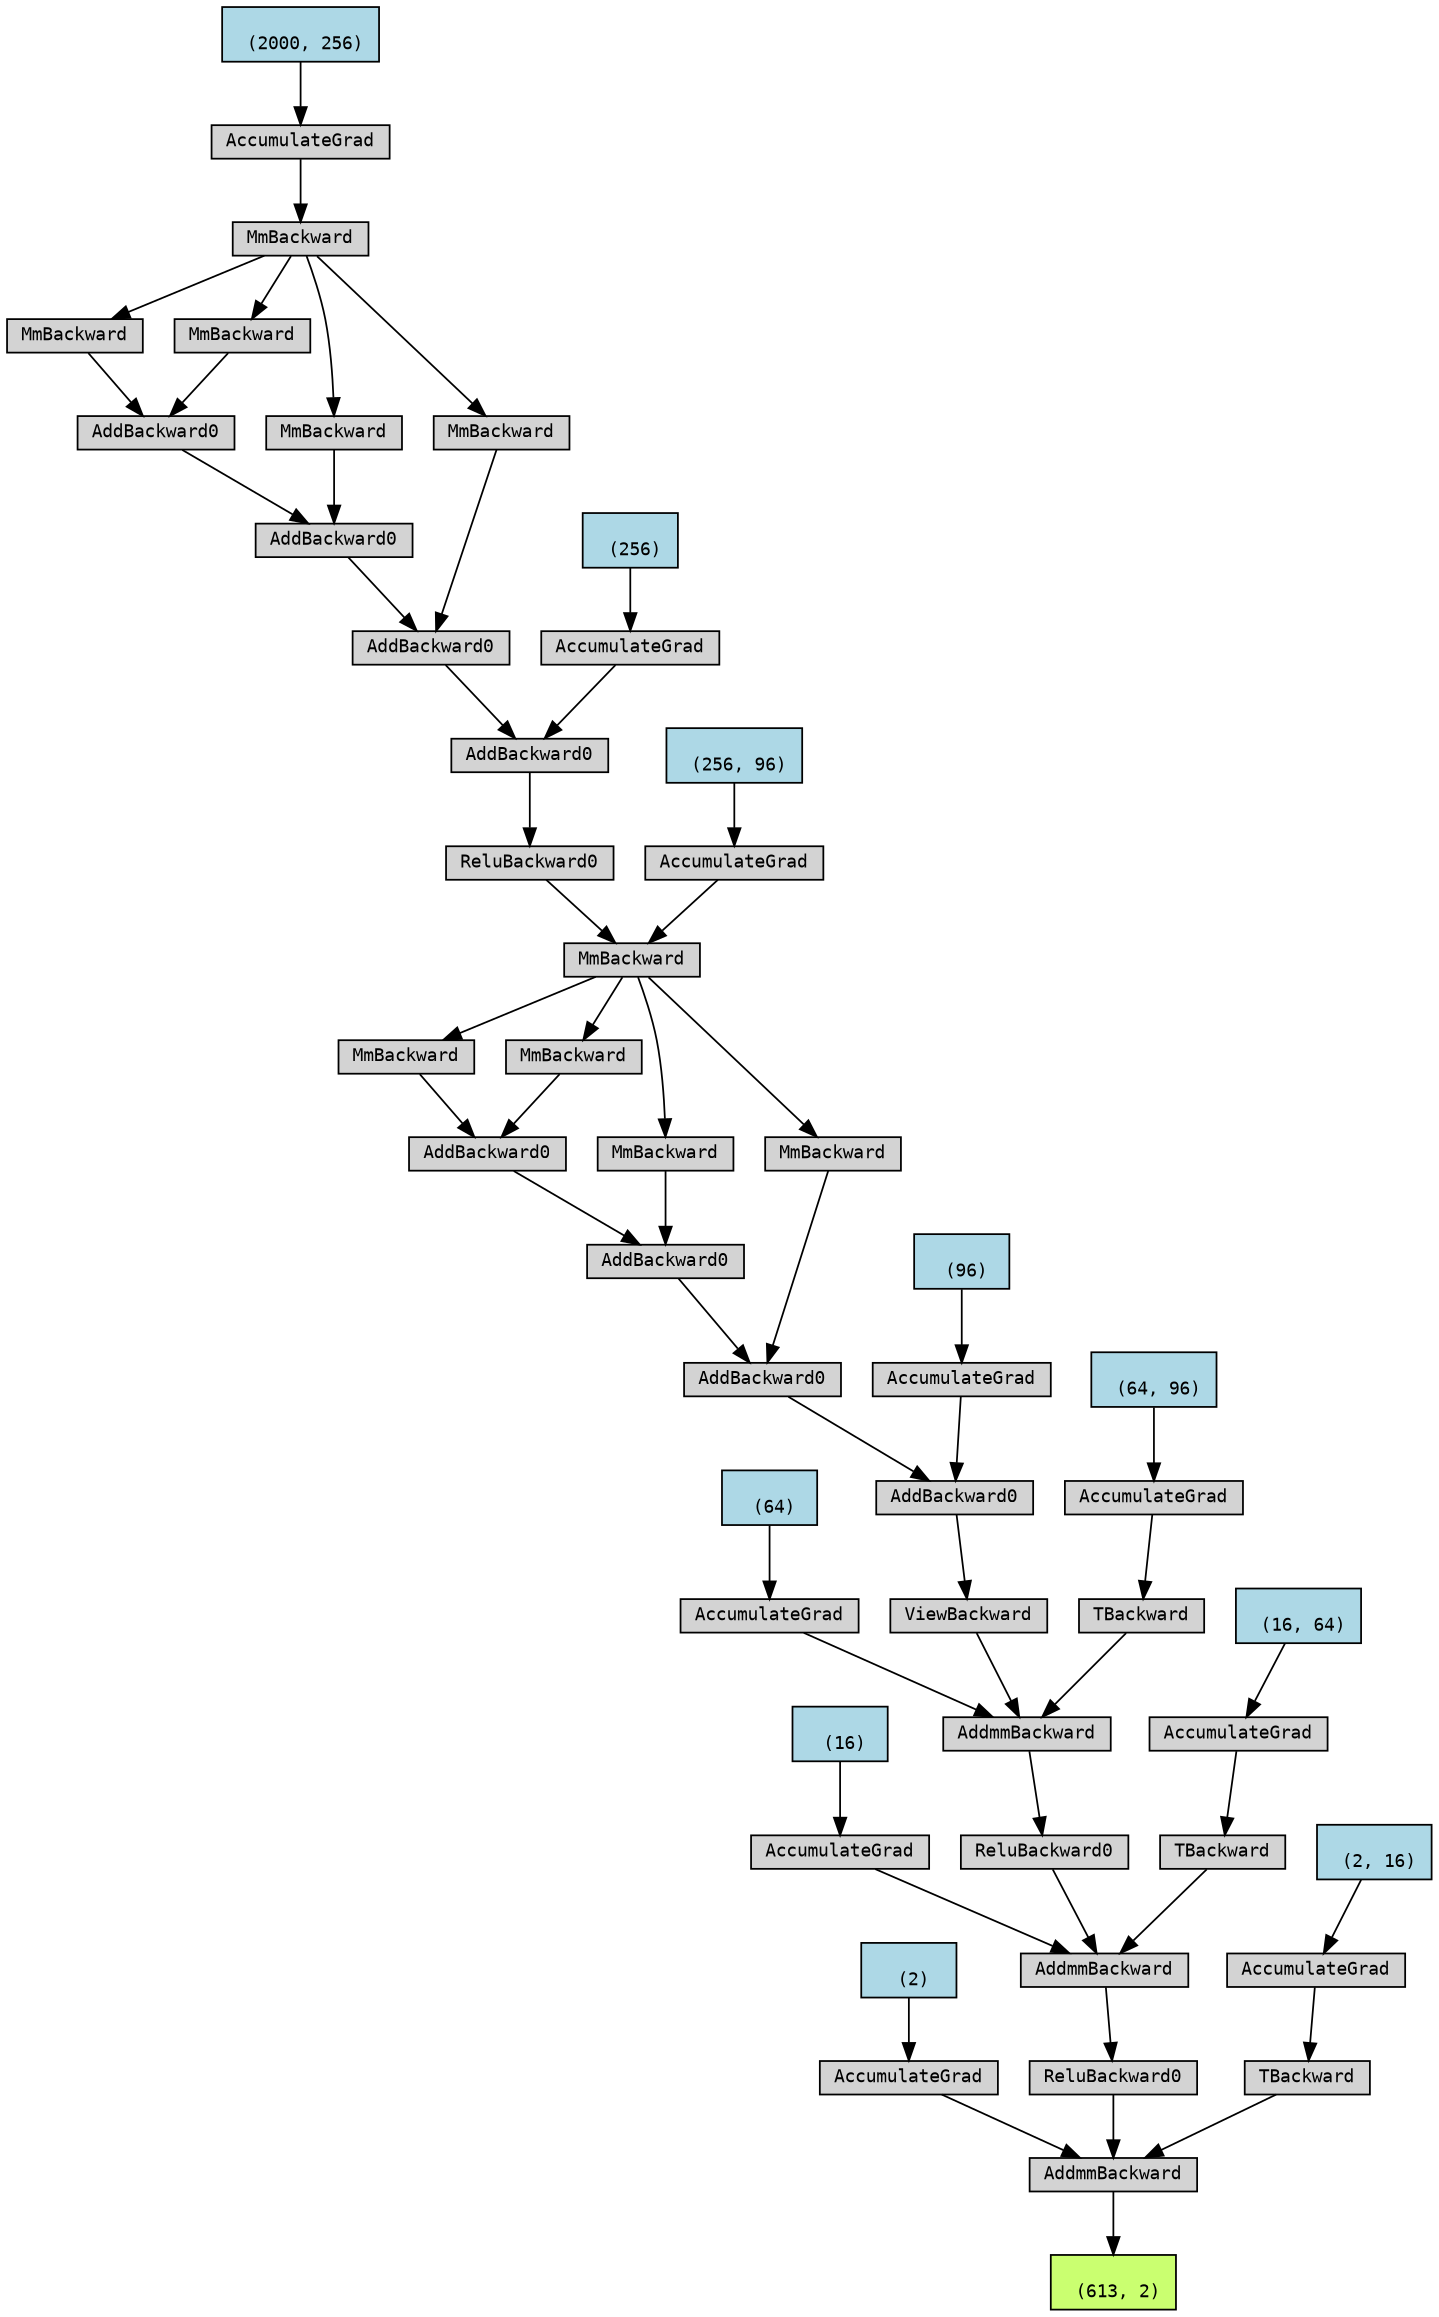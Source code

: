 digraph {
	graph [size="15.45,15.45"]
	node [align=left fontname=monospace fontsize=10 height=0.2 ranksep=0.1 shape=box style=filled]
	2223038577760 [label="
 (613, 2)" fillcolor=darkolivegreen1]
	2224670252728 [label=AddmmBackward]
	2223038620672 -> 2224670252728
	2223038681808 [label="
 (2)" fillcolor=lightblue]
	2223038681808 -> 2223038620672
	2223038620672 [label=AccumulateGrad]
	2223038620168 -> 2224670252728
	2223038620168 [label=ReluBackward0]
	2223051894456 -> 2223038620168
	2223051894456 [label=AddmmBackward]
	2223051893056 -> 2223051894456
	2223038681376 [label="
 (16)" fillcolor=lightblue]
	2223038681376 -> 2223051893056
	2223051893056 [label=AccumulateGrad]
	2223051893112 -> 2223051894456
	2223051893112 [label=ReluBackward0]
	2223057902952 -> 2223051893112
	2223057902952 [label=AddmmBackward]
	2223057903008 -> 2223057902952
	2223038730032 [label="
 (64)" fillcolor=lightblue]
	2223038730032 -> 2223057903008
	2223057903008 [label=AccumulateGrad]
	2223057903064 -> 2223057902952
	2223057903064 [label=ViewBackward]
	2223057903568 -> 2223057903064
	2223057903568 [label=AddBackward0]
	2223058055296 -> 2223057903568
	2223058055296 [label=AddBackward0]
	2223058055464 -> 2223058055296
	2223058055464 [label=AddBackward0]
	2223058055632 -> 2223058055464
	2223058055632 [label=AddBackward0]
	2223058055800 -> 2223058055632
	2223058055800 [label=MmBackward]
	2223058055968 -> 2223058055800
	2223058055968 [label=MmBackward]
	2223058056080 -> 2223058055968
	2223058056080 [label=ReluBackward0]
	2223058056248 -> 2223058056080
	2223058056248 [label=AddBackward0]
	2223058056360 -> 2223058056248
	2223058056360 [label=AddBackward0]
	2223058056528 -> 2223058056360
	2223058056528 [label=AddBackward0]
	2223058056696 -> 2223058056528
	2223058056696 [label=AddBackward0]
	2223058056864 -> 2223058056696
	2223058056864 [label=MmBackward]
	2223058057032 -> 2223058056864
	2223058057032 [label=MmBackward]
	2223058057144 -> 2223058057032
	2223038577976 [label="
 (2000, 256)" fillcolor=lightblue]
	2223038577976 -> 2223058057144
	2223058057144 [label=AccumulateGrad]
	2223058056920 -> 2223058056696
	2223058056920 [label=MmBackward]
	2223058057032 -> 2223058056920
	2223058056752 -> 2223058056528
	2223058056752 [label=MmBackward]
	2223058057032 -> 2223058056752
	2223058056584 -> 2223058056360
	2223058056584 [label=MmBackward]
	2223058057032 -> 2223058056584
	2223058056416 -> 2223058056248
	2223038578192 [label="
 (256)" fillcolor=lightblue]
	2223038578192 -> 2223058056416
	2223058056416 [label=AccumulateGrad]
	2223058056136 -> 2223058055968
	2223038578408 [label="
 (256, 96)" fillcolor=lightblue]
	2223038578408 -> 2223058056136
	2223058056136 [label=AccumulateGrad]
	2223058055856 -> 2223058055632
	2223058055856 [label=MmBackward]
	2223058055968 -> 2223058055856
	2223058055688 -> 2223058055464
	2223058055688 [label=MmBackward]
	2223058055968 -> 2223058055688
	2223058055520 -> 2223058055296
	2223058055520 [label=MmBackward]
	2223058055968 -> 2223058055520
	2223058055352 -> 2223057903568
	2223038578624 [label="
 (96)" fillcolor=lightblue]
	2223038578624 -> 2223058055352
	2223058055352 [label=AccumulateGrad]
	2223057903456 -> 2223057902952
	2223057903456 [label=TBackward]
	2223058055240 -> 2223057903456
	2223038729816 [label="
 (64, 96)" fillcolor=lightblue]
	2223038729816 -> 2223058055240
	2223058055240 [label=AccumulateGrad]
	2223057876080 -> 2223051894456
	2223057876080 [label=TBackward]
	2223057902840 -> 2223057876080
	2223038681160 [label="
 (16, 64)" fillcolor=lightblue]
	2223038681160 -> 2223057902840
	2223057902840 [label=AccumulateGrad]
	2223038619832 -> 2224670252728
	2223038619832 [label=TBackward]
	2223051892272 -> 2223038619832
	2223038681592 [label="
 (2, 16)" fillcolor=lightblue]
	2223038681592 -> 2223051892272
	2223051892272 [label=AccumulateGrad]
	2224670252728 -> 2223038577760
}
